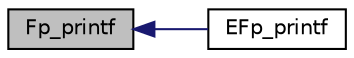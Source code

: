 digraph "Fp_printf"
{
  edge [fontname="Helvetica",fontsize="10",labelfontname="Helvetica",labelfontsize="10"];
  node [fontname="Helvetica",fontsize="10",shape=record];
  rankdir="LR";
  Node205 [label="Fp_printf",height=0.2,width=0.4,color="black", fillcolor="grey75", style="filled", fontcolor="black"];
  Node205 -> Node206 [dir="back",color="midnightblue",fontsize="10",style="solid",fontname="Helvetica"];
  Node206 [label="EFp_printf",height=0.2,width=0.4,color="black", fillcolor="white", style="filled",URL="$bn__efp_8h.html#ace55a465b090ba75133b027626fb58e9"];
}
